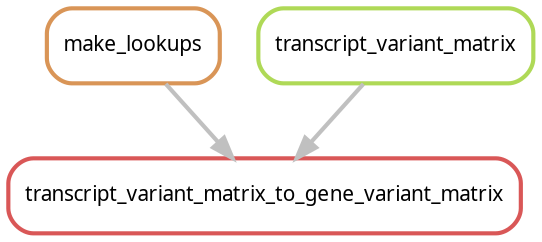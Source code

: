 digraph snakemake_dag {
    graph[bgcolor=white, margin=0];
    node[shape=box, style=rounded, fontname=sans,                 fontsize=10, penwidth=2];
    edge[penwidth=2, color=grey];
	0[label = "transcript_variant_matrix_to_gene_variant_matrix", color = "0.00 0.6 0.85", style="rounded"];
	1[label = "make_lookups", color = "0.08 0.6 0.85", style="rounded"];
	2[label = "transcript_variant_matrix", color = "0.22 0.6 0.85", style="rounded"];
	1 -> 0
	2 -> 0
}            
